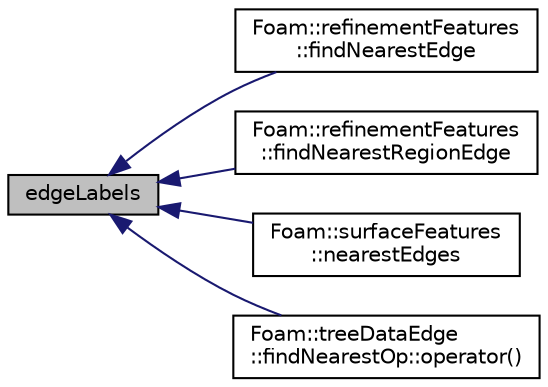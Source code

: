 digraph "edgeLabels"
{
  bgcolor="transparent";
  edge [fontname="Helvetica",fontsize="10",labelfontname="Helvetica",labelfontsize="10"];
  node [fontname="Helvetica",fontsize="10",shape=record];
  rankdir="LR";
  Node1 [label="edgeLabels",height=0.2,width=0.4,color="black", fillcolor="grey75", style="filled", fontcolor="black"];
  Node1 -> Node2 [dir="back",color="midnightblue",fontsize="10",style="solid",fontname="Helvetica"];
  Node2 [label="Foam::refinementFeatures\l::findNearestEdge",height=0.2,width=0.4,color="black",URL="$a02100.html#a54a38a30d12368aeb05534de2e216f3d",tooltip="Find nearest point on nearest feature edge. Sets. "];
  Node1 -> Node3 [dir="back",color="midnightblue",fontsize="10",style="solid",fontname="Helvetica"];
  Node3 [label="Foam::refinementFeatures\l::findNearestRegionEdge",height=0.2,width=0.4,color="black",URL="$a02100.html#a3c1594dfe7daf51065b42d9a71f2305d",tooltip="Find nearest point on nearest region edge. Sets. "];
  Node1 -> Node4 [dir="back",color="midnightblue",fontsize="10",style="solid",fontname="Helvetica"];
  Node4 [label="Foam::surfaceFeatures\l::nearestEdges",height=0.2,width=0.4,color="black",URL="$a02465.html#ad0730de914a7db6da70faf38494a489d",tooltip="Like nearestSamples but now gets nearest point on. "];
  Node1 -> Node5 [dir="back",color="midnightblue",fontsize="10",style="solid",fontname="Helvetica"];
  Node5 [label="Foam::treeDataEdge\l::findNearestOp::operator()",height=0.2,width=0.4,color="black",URL="$a00802.html#a729f81361ac2cf97bbda7e0282e7e8cb"];
}
